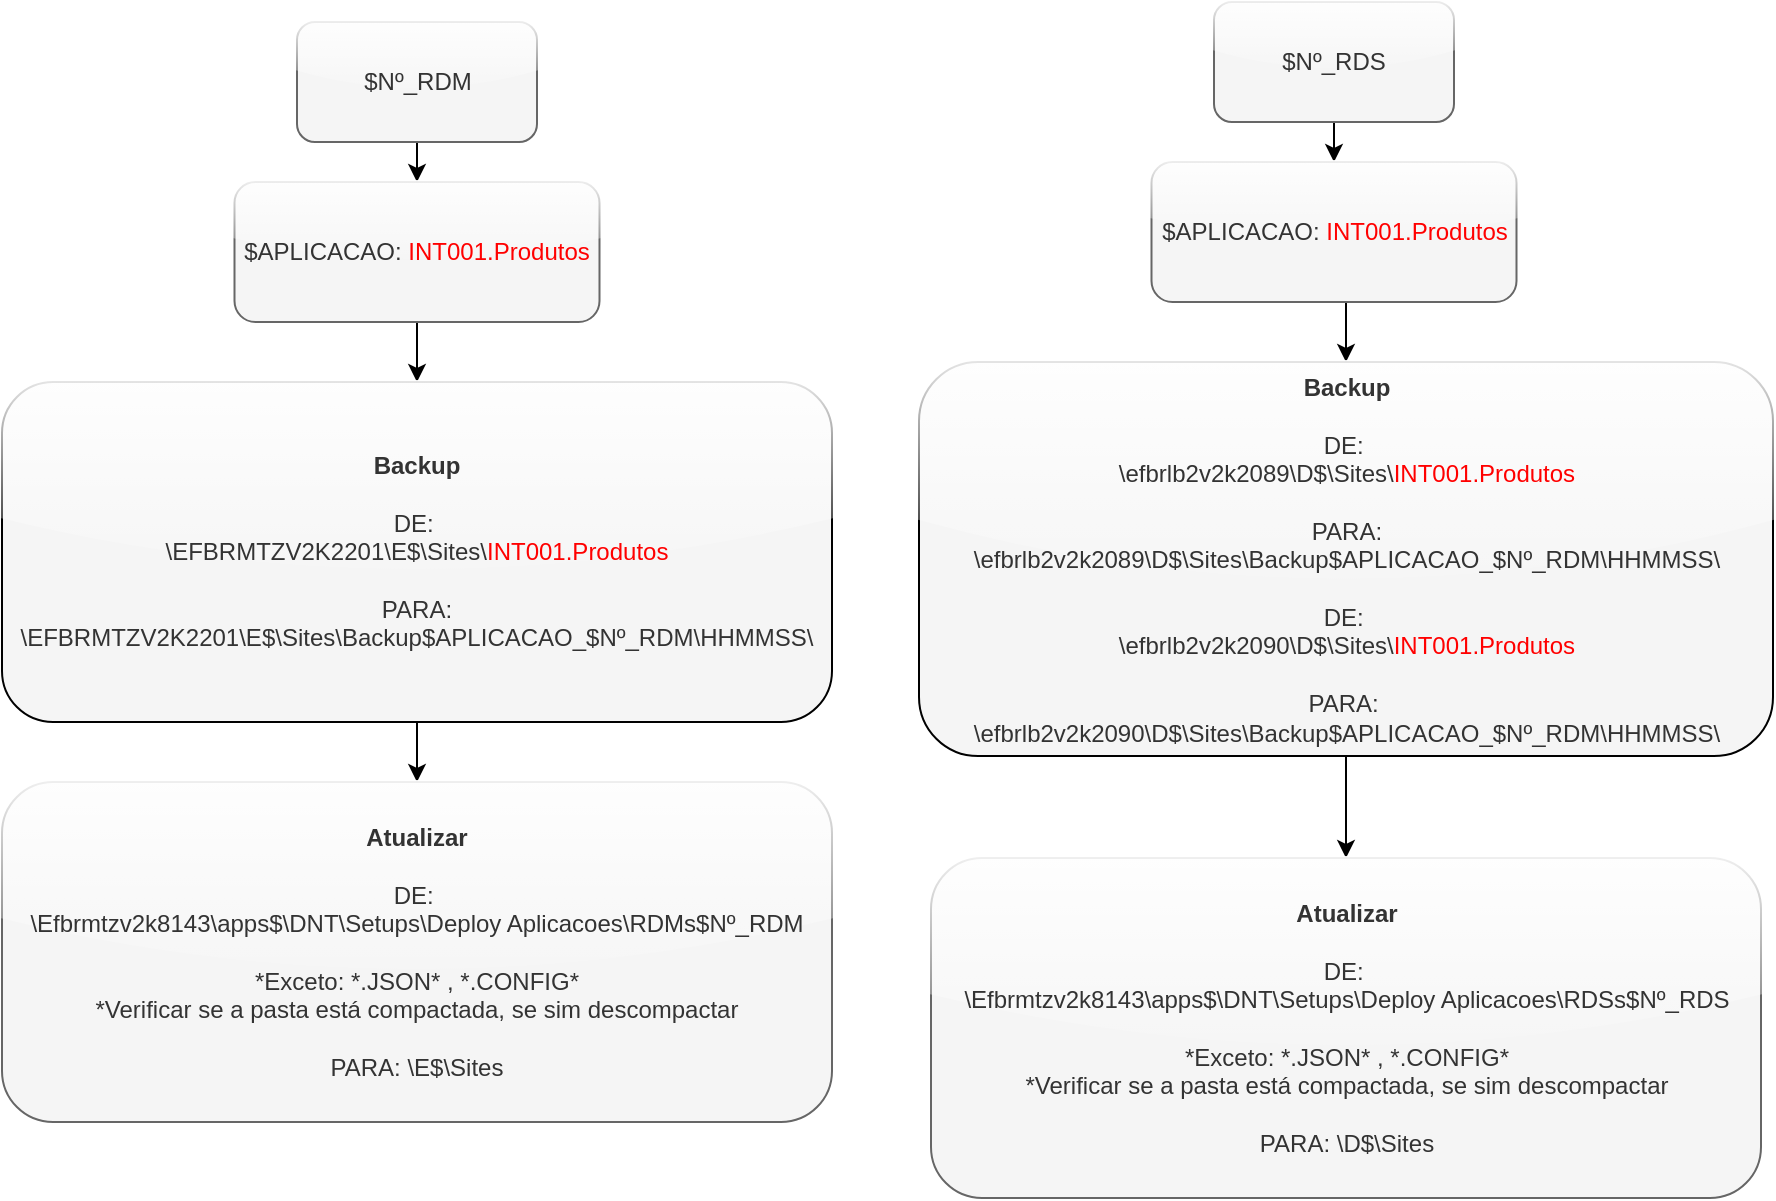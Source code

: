 <mxfile version="12.8.1" type="github"><diagram id="btp-0ny-hOj6nqk-21o9" name="Page-1"><mxGraphModel dx="1349" dy="595" grid="0" gridSize="10" guides="0" tooltips="1" connect="1" arrows="1" fold="1" page="1" pageScale="1" pageWidth="1200" pageHeight="1600" math="0" shadow="0"><root><mxCell id="0"/><mxCell id="1" parent="0"/><mxCell id="TUyzrFheBLtkwU3kANi4-9" style="edgeStyle=orthogonalEdgeStyle;rounded=0;orthogonalLoop=1;jettySize=auto;html=1;exitX=0.5;exitY=1;exitDx=0;exitDy=0;entryX=0.5;entryY=0;entryDx=0;entryDy=0;" edge="1" parent="1" source="TUyzrFheBLtkwU3kANi4-1" target="TUyzrFheBLtkwU3kANi4-2"><mxGeometry relative="1" as="geometry"/></mxCell><mxCell id="TUyzrFheBLtkwU3kANi4-1" value="$Nº_RDM" style="rounded=1;whiteSpace=wrap;html=1;fillColor=#f5f5f5;strokeColor=#666666;fontColor=#333333;glass=1;" vertex="1" parent="1"><mxGeometry x="286.5" y="204" width="120" height="60" as="geometry"/></mxCell><mxCell id="TUyzrFheBLtkwU3kANi4-10" style="edgeStyle=orthogonalEdgeStyle;rounded=0;orthogonalLoop=1;jettySize=auto;html=1;exitX=0.5;exitY=1;exitDx=0;exitDy=0;entryX=0.5;entryY=0;entryDx=0;entryDy=0;" edge="1" parent="1" source="TUyzrFheBLtkwU3kANi4-2" target="TUyzrFheBLtkwU3kANi4-3"><mxGeometry relative="1" as="geometry"/></mxCell><mxCell id="TUyzrFheBLtkwU3kANi4-2" value="$APLICACAO:&amp;nbsp;&lt;span style=&quot;color: rgb(255 , 0 , 0)&quot;&gt;INT001.Produtos&lt;/span&gt;" style="rounded=1;whiteSpace=wrap;html=1;fillColor=#f5f5f5;strokeColor=#666666;fontColor=#333333;glass=1;" vertex="1" parent="1"><mxGeometry x="255.25" y="284" width="182.5" height="70" as="geometry"/></mxCell><mxCell id="TUyzrFheBLtkwU3kANi4-11" style="edgeStyle=orthogonalEdgeStyle;rounded=0;orthogonalLoop=1;jettySize=auto;html=1;exitX=0.5;exitY=1;exitDx=0;exitDy=0;entryX=0.5;entryY=0;entryDx=0;entryDy=0;" edge="1" parent="1" source="TUyzrFheBLtkwU3kANi4-3" target="TUyzrFheBLtkwU3kANi4-8"><mxGeometry relative="1" as="geometry"/></mxCell><mxCell id="TUyzrFheBLtkwU3kANi4-3" value="&lt;b&gt;Backup&lt;/b&gt;&lt;br&gt;&lt;br&gt;DE:&amp;nbsp;&lt;br&gt;\\EFBRMTZV2K2201\E$\Sites\&lt;font color=&quot;#ff0000&quot;&gt;INT001.Produtos&lt;/font&gt;&lt;br&gt;&lt;br&gt;PARA: &lt;br&gt;\\EFBRMTZV2K2201\E$\Sites\Backup\$APLICACAO_$Nº_RDM\HHMMSS\" style="rounded=1;whiteSpace=wrap;html=1;glass=1;fillColor=#f5f5f5;strokeColor=#000000;fontColor=#333333;" vertex="1" parent="1"><mxGeometry x="139" y="384" width="415" height="170" as="geometry"/></mxCell><mxCell id="TUyzrFheBLtkwU3kANi4-8" value="&lt;b&gt;Atualizar&lt;/b&gt;&lt;br&gt;&lt;br&gt;DE:&amp;nbsp;&lt;br&gt;\\Efbrmtzv2k8143\apps$\DNT\Setups\Deploy Aplicacoes\RDMs\$Nº_RDM&lt;br&gt;&lt;br&gt;*Exceto: *.JSON* , *.CONFIG*&lt;br&gt;*Verificar se a pasta está compactada, se sim descompactar&lt;br&gt;&lt;br&gt;PARA: \E$\Sites" style="rounded=1;whiteSpace=wrap;html=1;fillColor=#f5f5f5;strokeColor=#666666;fontColor=#333333;glass=1;" vertex="1" parent="1"><mxGeometry x="139" y="584" width="415" height="170" as="geometry"/></mxCell><mxCell id="TUyzrFheBLtkwU3kANi4-12" style="edgeStyle=orthogonalEdgeStyle;rounded=0;orthogonalLoop=1;jettySize=auto;html=1;exitX=0.5;exitY=1;exitDx=0;exitDy=0;entryX=0.5;entryY=0;entryDx=0;entryDy=0;" edge="1" parent="1" source="TUyzrFheBLtkwU3kANi4-13" target="TUyzrFheBLtkwU3kANi4-15"><mxGeometry relative="1" as="geometry"/></mxCell><mxCell id="TUyzrFheBLtkwU3kANi4-13" value="$Nº_RDS" style="rounded=1;whiteSpace=wrap;html=1;fillColor=#f5f5f5;strokeColor=#666666;fontColor=#333333;glass=1;" vertex="1" parent="1"><mxGeometry x="745" y="194" width="120" height="60" as="geometry"/></mxCell><mxCell id="TUyzrFheBLtkwU3kANi4-14" style="edgeStyle=orthogonalEdgeStyle;rounded=0;orthogonalLoop=1;jettySize=auto;html=1;exitX=0.5;exitY=1;exitDx=0;exitDy=0;entryX=0.5;entryY=0;entryDx=0;entryDy=0;" edge="1" parent="1" source="TUyzrFheBLtkwU3kANi4-15" target="TUyzrFheBLtkwU3kANi4-17"><mxGeometry relative="1" as="geometry"/></mxCell><mxCell id="TUyzrFheBLtkwU3kANi4-15" value="$APLICACAO:&amp;nbsp;&lt;span style=&quot;color: rgb(255 , 0 , 0)&quot;&gt;INT001.Produtos&lt;/span&gt;" style="rounded=1;whiteSpace=wrap;html=1;fillColor=#f5f5f5;strokeColor=#666666;fontColor=#333333;glass=1;" vertex="1" parent="1"><mxGeometry x="713.75" y="274" width="182.5" height="70" as="geometry"/></mxCell><mxCell id="TUyzrFheBLtkwU3kANi4-16" style="edgeStyle=orthogonalEdgeStyle;rounded=0;orthogonalLoop=1;jettySize=auto;html=1;exitX=0.5;exitY=1;exitDx=0;exitDy=0;entryX=0.5;entryY=0;entryDx=0;entryDy=0;" edge="1" parent="1" source="TUyzrFheBLtkwU3kANi4-17" target="TUyzrFheBLtkwU3kANi4-18"><mxGeometry relative="1" as="geometry"/></mxCell><mxCell id="TUyzrFheBLtkwU3kANi4-17" value="&lt;b&gt;Backup&lt;/b&gt;&lt;br&gt;&lt;br&gt;DE:&amp;nbsp;&lt;br&gt;\\efbrlb2v2k2089\D$\Sites\&lt;font color=&quot;#ff0000&quot;&gt;INT001.Produtos&lt;/font&gt;&lt;br&gt;&lt;br&gt;PARA: &lt;br&gt;\\efbrlb2v2k2089\D$\Sites\Backup\$APLICACAO_$Nº_RDM\HHMMSS\&lt;br&gt;&lt;br&gt;DE:&amp;nbsp;&lt;br&gt;\\efbrlb2v2k2090\D$\Sites\&lt;font color=&quot;#ff0000&quot;&gt;INT001.Produtos&lt;/font&gt;&lt;br&gt;&lt;br&gt;PARA:&amp;nbsp;&lt;br&gt;\\efbrlb2v2k2090\D$\Sites\Backup\$APLICACAO_$Nº_RDM\HHMMSS\" style="rounded=1;whiteSpace=wrap;html=1;glass=1;fillColor=#f5f5f5;strokeColor=#000000;fontColor=#333333;" vertex="1" parent="1"><mxGeometry x="597.5" y="374" width="427" height="197" as="geometry"/></mxCell><mxCell id="TUyzrFheBLtkwU3kANi4-18" value="&lt;b&gt;Atualizar&lt;/b&gt;&lt;br&gt;&lt;br&gt;DE:&amp;nbsp;&lt;br&gt;\\Efbrmtzv2k8143\apps$\DNT\Setups\Deploy Aplicacoes\RDSs\$Nº_RDS&lt;br&gt;&lt;br&gt;*Exceto: *.JSON* , *.CONFIG*&lt;br&gt;*Verificar se a pasta está compactada, se sim descompactar&lt;br&gt;&lt;br&gt;PARA: \D$\Sites" style="rounded=1;whiteSpace=wrap;html=1;fillColor=#f5f5f5;strokeColor=#666666;fontColor=#333333;glass=1;" vertex="1" parent="1"><mxGeometry x="603.5" y="622" width="415" height="170" as="geometry"/></mxCell></root></mxGraphModel></diagram></mxfile>